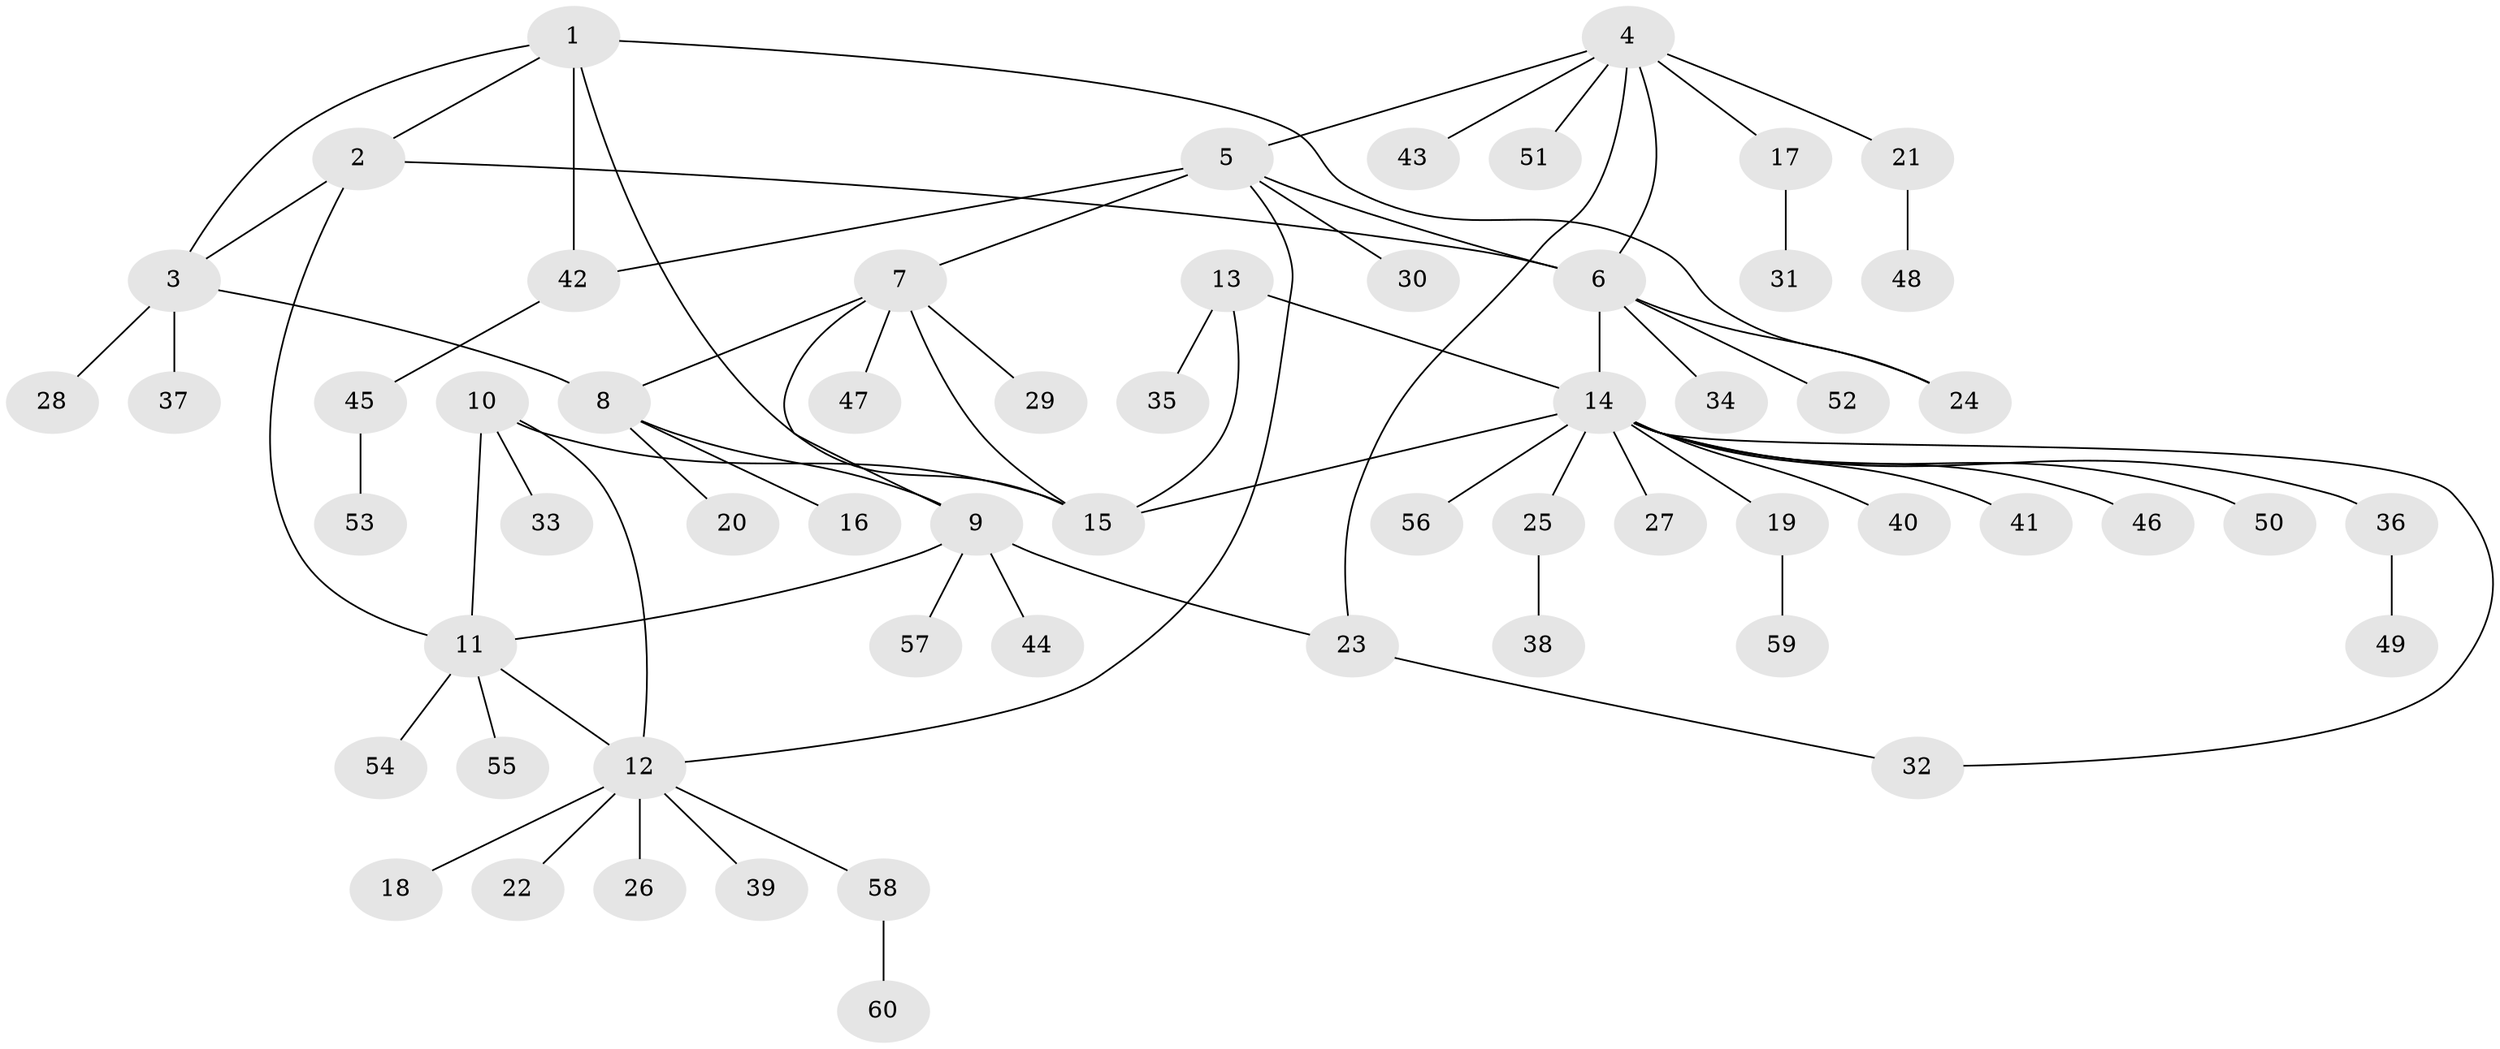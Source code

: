 // Generated by graph-tools (version 1.1) at 2025/26/03/09/25 03:26:43]
// undirected, 60 vertices, 74 edges
graph export_dot {
graph [start="1"]
  node [color=gray90,style=filled];
  1;
  2;
  3;
  4;
  5;
  6;
  7;
  8;
  9;
  10;
  11;
  12;
  13;
  14;
  15;
  16;
  17;
  18;
  19;
  20;
  21;
  22;
  23;
  24;
  25;
  26;
  27;
  28;
  29;
  30;
  31;
  32;
  33;
  34;
  35;
  36;
  37;
  38;
  39;
  40;
  41;
  42;
  43;
  44;
  45;
  46;
  47;
  48;
  49;
  50;
  51;
  52;
  53;
  54;
  55;
  56;
  57;
  58;
  59;
  60;
  1 -- 2;
  1 -- 3;
  1 -- 15;
  1 -- 24;
  1 -- 42;
  2 -- 3;
  2 -- 6;
  2 -- 11;
  3 -- 8;
  3 -- 28;
  3 -- 37;
  4 -- 5;
  4 -- 6;
  4 -- 17;
  4 -- 21;
  4 -- 23;
  4 -- 43;
  4 -- 51;
  5 -- 6;
  5 -- 7;
  5 -- 12;
  5 -- 30;
  5 -- 42;
  6 -- 14;
  6 -- 24;
  6 -- 34;
  6 -- 52;
  7 -- 8;
  7 -- 9;
  7 -- 15;
  7 -- 29;
  7 -- 47;
  8 -- 9;
  8 -- 16;
  8 -- 20;
  9 -- 11;
  9 -- 23;
  9 -- 44;
  9 -- 57;
  10 -- 11;
  10 -- 12;
  10 -- 15;
  10 -- 33;
  11 -- 12;
  11 -- 54;
  11 -- 55;
  12 -- 18;
  12 -- 22;
  12 -- 26;
  12 -- 39;
  12 -- 58;
  13 -- 14;
  13 -- 15;
  13 -- 35;
  14 -- 15;
  14 -- 19;
  14 -- 25;
  14 -- 27;
  14 -- 32;
  14 -- 36;
  14 -- 40;
  14 -- 41;
  14 -- 46;
  14 -- 50;
  14 -- 56;
  17 -- 31;
  19 -- 59;
  21 -- 48;
  23 -- 32;
  25 -- 38;
  36 -- 49;
  42 -- 45;
  45 -- 53;
  58 -- 60;
}
